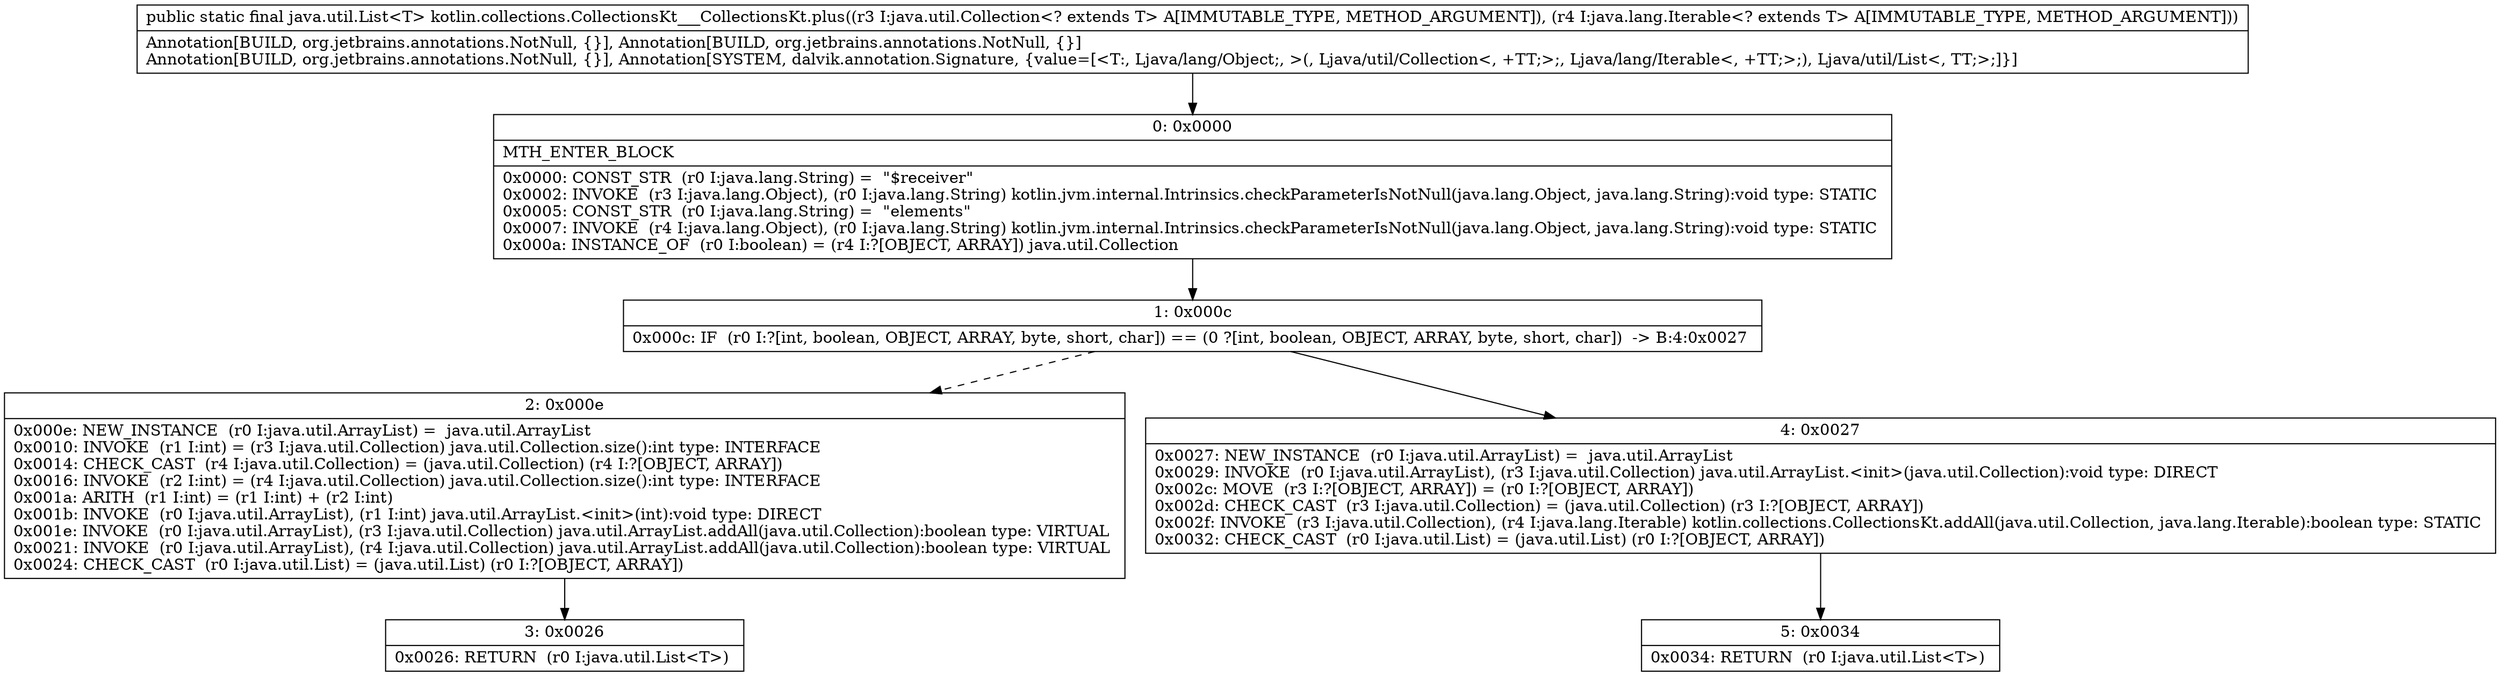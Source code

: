 digraph "CFG forkotlin.collections.CollectionsKt___CollectionsKt.plus(Ljava\/util\/Collection;Ljava\/lang\/Iterable;)Ljava\/util\/List;" {
Node_0 [shape=record,label="{0\:\ 0x0000|MTH_ENTER_BLOCK\l|0x0000: CONST_STR  (r0 I:java.lang.String) =  \"$receiver\" \l0x0002: INVOKE  (r3 I:java.lang.Object), (r0 I:java.lang.String) kotlin.jvm.internal.Intrinsics.checkParameterIsNotNull(java.lang.Object, java.lang.String):void type: STATIC \l0x0005: CONST_STR  (r0 I:java.lang.String) =  \"elements\" \l0x0007: INVOKE  (r4 I:java.lang.Object), (r0 I:java.lang.String) kotlin.jvm.internal.Intrinsics.checkParameterIsNotNull(java.lang.Object, java.lang.String):void type: STATIC \l0x000a: INSTANCE_OF  (r0 I:boolean) = (r4 I:?[OBJECT, ARRAY]) java.util.Collection \l}"];
Node_1 [shape=record,label="{1\:\ 0x000c|0x000c: IF  (r0 I:?[int, boolean, OBJECT, ARRAY, byte, short, char]) == (0 ?[int, boolean, OBJECT, ARRAY, byte, short, char])  \-\> B:4:0x0027 \l}"];
Node_2 [shape=record,label="{2\:\ 0x000e|0x000e: NEW_INSTANCE  (r0 I:java.util.ArrayList) =  java.util.ArrayList \l0x0010: INVOKE  (r1 I:int) = (r3 I:java.util.Collection) java.util.Collection.size():int type: INTERFACE \l0x0014: CHECK_CAST  (r4 I:java.util.Collection) = (java.util.Collection) (r4 I:?[OBJECT, ARRAY]) \l0x0016: INVOKE  (r2 I:int) = (r4 I:java.util.Collection) java.util.Collection.size():int type: INTERFACE \l0x001a: ARITH  (r1 I:int) = (r1 I:int) + (r2 I:int) \l0x001b: INVOKE  (r0 I:java.util.ArrayList), (r1 I:int) java.util.ArrayList.\<init\>(int):void type: DIRECT \l0x001e: INVOKE  (r0 I:java.util.ArrayList), (r3 I:java.util.Collection) java.util.ArrayList.addAll(java.util.Collection):boolean type: VIRTUAL \l0x0021: INVOKE  (r0 I:java.util.ArrayList), (r4 I:java.util.Collection) java.util.ArrayList.addAll(java.util.Collection):boolean type: VIRTUAL \l0x0024: CHECK_CAST  (r0 I:java.util.List) = (java.util.List) (r0 I:?[OBJECT, ARRAY]) \l}"];
Node_3 [shape=record,label="{3\:\ 0x0026|0x0026: RETURN  (r0 I:java.util.List\<T\>) \l}"];
Node_4 [shape=record,label="{4\:\ 0x0027|0x0027: NEW_INSTANCE  (r0 I:java.util.ArrayList) =  java.util.ArrayList \l0x0029: INVOKE  (r0 I:java.util.ArrayList), (r3 I:java.util.Collection) java.util.ArrayList.\<init\>(java.util.Collection):void type: DIRECT \l0x002c: MOVE  (r3 I:?[OBJECT, ARRAY]) = (r0 I:?[OBJECT, ARRAY]) \l0x002d: CHECK_CAST  (r3 I:java.util.Collection) = (java.util.Collection) (r3 I:?[OBJECT, ARRAY]) \l0x002f: INVOKE  (r3 I:java.util.Collection), (r4 I:java.lang.Iterable) kotlin.collections.CollectionsKt.addAll(java.util.Collection, java.lang.Iterable):boolean type: STATIC \l0x0032: CHECK_CAST  (r0 I:java.util.List) = (java.util.List) (r0 I:?[OBJECT, ARRAY]) \l}"];
Node_5 [shape=record,label="{5\:\ 0x0034|0x0034: RETURN  (r0 I:java.util.List\<T\>) \l}"];
MethodNode[shape=record,label="{public static final java.util.List\<T\> kotlin.collections.CollectionsKt___CollectionsKt.plus((r3 I:java.util.Collection\<? extends T\> A[IMMUTABLE_TYPE, METHOD_ARGUMENT]), (r4 I:java.lang.Iterable\<? extends T\> A[IMMUTABLE_TYPE, METHOD_ARGUMENT]))  | Annotation[BUILD, org.jetbrains.annotations.NotNull, \{\}], Annotation[BUILD, org.jetbrains.annotations.NotNull, \{\}]\lAnnotation[BUILD, org.jetbrains.annotations.NotNull, \{\}], Annotation[SYSTEM, dalvik.annotation.Signature, \{value=[\<T:, Ljava\/lang\/Object;, \>(, Ljava\/util\/Collection\<, +TT;\>;, Ljava\/lang\/Iterable\<, +TT;\>;), Ljava\/util\/List\<, TT;\>;]\}]\l}"];
MethodNode -> Node_0;
Node_0 -> Node_1;
Node_1 -> Node_2[style=dashed];
Node_1 -> Node_4;
Node_2 -> Node_3;
Node_4 -> Node_5;
}

